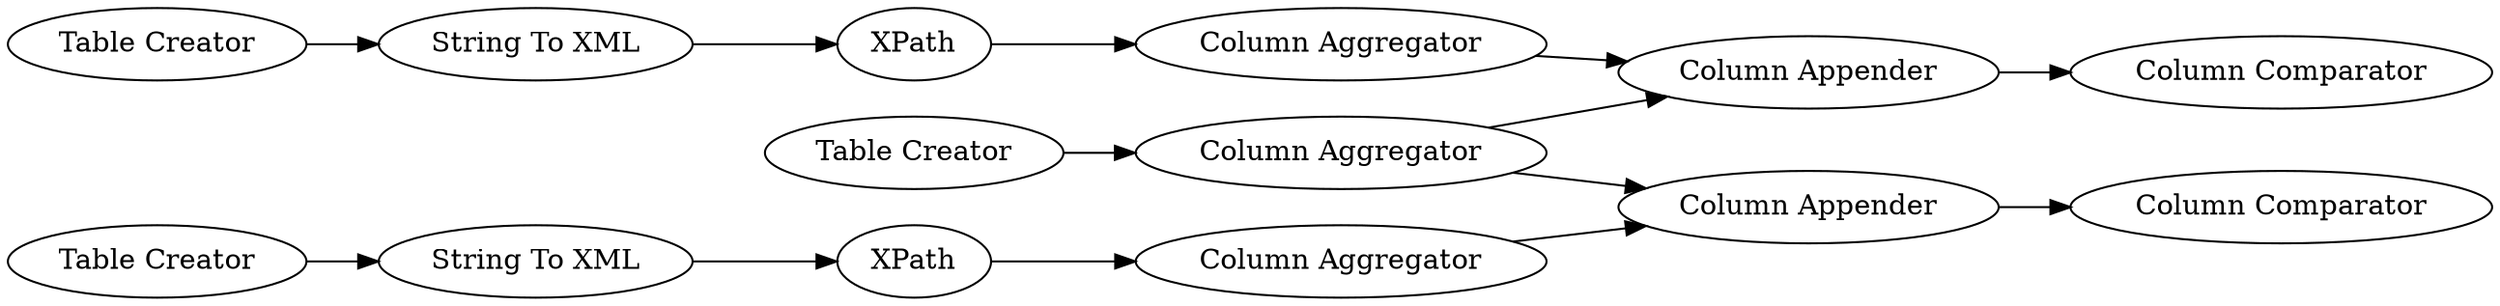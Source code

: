 digraph {
	2 -> 425
	432 -> 433
	436 -> 435
	427 -> 430
	431 -> 436
	428 -> 427
	430 -> 433
	433 -> 434
	426 -> 428
	1 -> 2
	432 -> 436
	429 -> 432
	425 -> 431
	428 [label="String To XML"]
	427 [label=XPath]
	1 [label="Table Creator"]
	433 [label="Column Appender"]
	429 [label="Table Creator"]
	425 [label=XPath]
	432 [label="Column Aggregator"]
	436 [label="Column Appender"]
	434 [label="Column Comparator"]
	430 [label="Column Aggregator"]
	435 [label="Column Comparator"]
	431 [label="Column Aggregator"]
	2 [label="String To XML"]
	426 [label="Table Creator"]
	rankdir=LR
}

